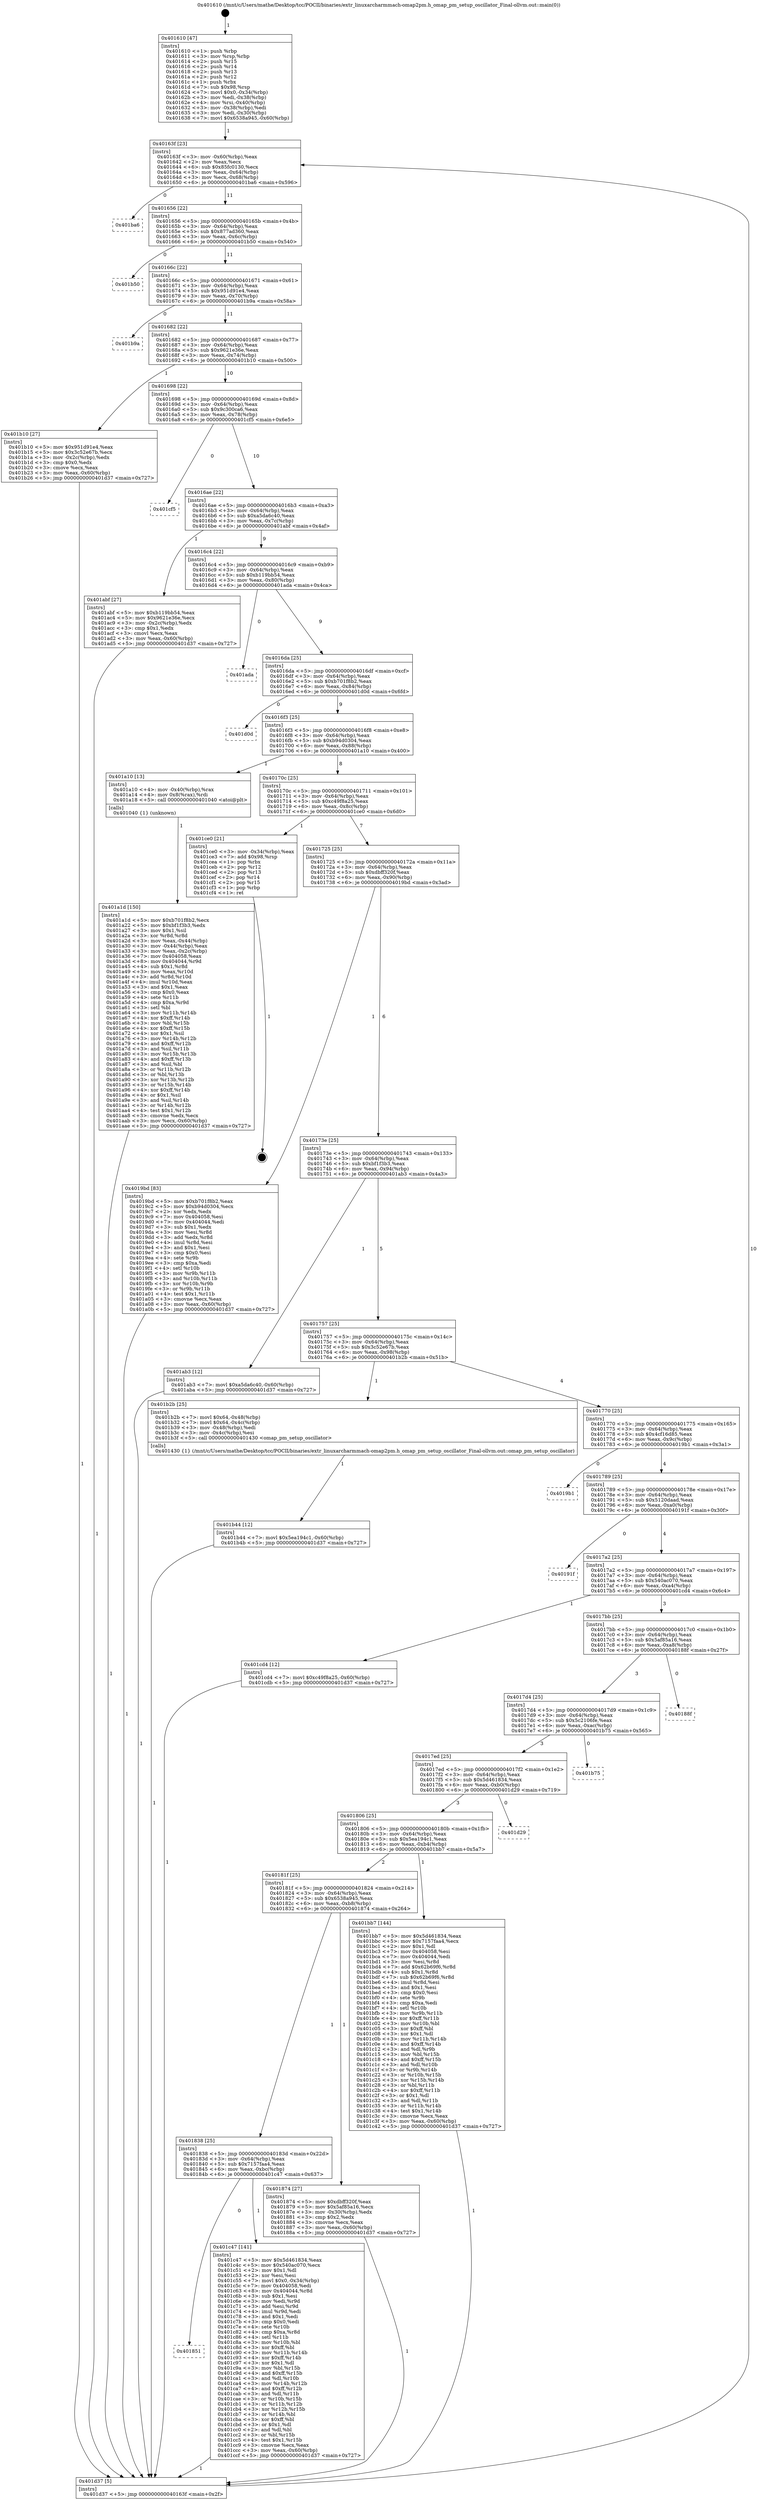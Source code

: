 digraph "0x401610" {
  label = "0x401610 (/mnt/c/Users/mathe/Desktop/tcc/POCII/binaries/extr_linuxarcharmmach-omap2pm.h_omap_pm_setup_oscillator_Final-ollvm.out::main(0))"
  labelloc = "t"
  node[shape=record]

  Entry [label="",width=0.3,height=0.3,shape=circle,fillcolor=black,style=filled]
  "0x40163f" [label="{
     0x40163f [23]\l
     | [instrs]\l
     &nbsp;&nbsp;0x40163f \<+3\>: mov -0x60(%rbp),%eax\l
     &nbsp;&nbsp;0x401642 \<+2\>: mov %eax,%ecx\l
     &nbsp;&nbsp;0x401644 \<+6\>: sub $0x85fc0130,%ecx\l
     &nbsp;&nbsp;0x40164a \<+3\>: mov %eax,-0x64(%rbp)\l
     &nbsp;&nbsp;0x40164d \<+3\>: mov %ecx,-0x68(%rbp)\l
     &nbsp;&nbsp;0x401650 \<+6\>: je 0000000000401ba6 \<main+0x596\>\l
  }"]
  "0x401ba6" [label="{
     0x401ba6\l
  }", style=dashed]
  "0x401656" [label="{
     0x401656 [22]\l
     | [instrs]\l
     &nbsp;&nbsp;0x401656 \<+5\>: jmp 000000000040165b \<main+0x4b\>\l
     &nbsp;&nbsp;0x40165b \<+3\>: mov -0x64(%rbp),%eax\l
     &nbsp;&nbsp;0x40165e \<+5\>: sub $0x877ad360,%eax\l
     &nbsp;&nbsp;0x401663 \<+3\>: mov %eax,-0x6c(%rbp)\l
     &nbsp;&nbsp;0x401666 \<+6\>: je 0000000000401b50 \<main+0x540\>\l
  }"]
  Exit [label="",width=0.3,height=0.3,shape=circle,fillcolor=black,style=filled,peripheries=2]
  "0x401b50" [label="{
     0x401b50\l
  }", style=dashed]
  "0x40166c" [label="{
     0x40166c [22]\l
     | [instrs]\l
     &nbsp;&nbsp;0x40166c \<+5\>: jmp 0000000000401671 \<main+0x61\>\l
     &nbsp;&nbsp;0x401671 \<+3\>: mov -0x64(%rbp),%eax\l
     &nbsp;&nbsp;0x401674 \<+5\>: sub $0x951d91e4,%eax\l
     &nbsp;&nbsp;0x401679 \<+3\>: mov %eax,-0x70(%rbp)\l
     &nbsp;&nbsp;0x40167c \<+6\>: je 0000000000401b9a \<main+0x58a\>\l
  }"]
  "0x401851" [label="{
     0x401851\l
  }", style=dashed]
  "0x401b9a" [label="{
     0x401b9a\l
  }", style=dashed]
  "0x401682" [label="{
     0x401682 [22]\l
     | [instrs]\l
     &nbsp;&nbsp;0x401682 \<+5\>: jmp 0000000000401687 \<main+0x77\>\l
     &nbsp;&nbsp;0x401687 \<+3\>: mov -0x64(%rbp),%eax\l
     &nbsp;&nbsp;0x40168a \<+5\>: sub $0x9621e36e,%eax\l
     &nbsp;&nbsp;0x40168f \<+3\>: mov %eax,-0x74(%rbp)\l
     &nbsp;&nbsp;0x401692 \<+6\>: je 0000000000401b10 \<main+0x500\>\l
  }"]
  "0x401c47" [label="{
     0x401c47 [141]\l
     | [instrs]\l
     &nbsp;&nbsp;0x401c47 \<+5\>: mov $0x5d461834,%eax\l
     &nbsp;&nbsp;0x401c4c \<+5\>: mov $0x540ac070,%ecx\l
     &nbsp;&nbsp;0x401c51 \<+2\>: mov $0x1,%dl\l
     &nbsp;&nbsp;0x401c53 \<+2\>: xor %esi,%esi\l
     &nbsp;&nbsp;0x401c55 \<+7\>: movl $0x0,-0x34(%rbp)\l
     &nbsp;&nbsp;0x401c5c \<+7\>: mov 0x404058,%edi\l
     &nbsp;&nbsp;0x401c63 \<+8\>: mov 0x404044,%r8d\l
     &nbsp;&nbsp;0x401c6b \<+3\>: sub $0x1,%esi\l
     &nbsp;&nbsp;0x401c6e \<+3\>: mov %edi,%r9d\l
     &nbsp;&nbsp;0x401c71 \<+3\>: add %esi,%r9d\l
     &nbsp;&nbsp;0x401c74 \<+4\>: imul %r9d,%edi\l
     &nbsp;&nbsp;0x401c78 \<+3\>: and $0x1,%edi\l
     &nbsp;&nbsp;0x401c7b \<+3\>: cmp $0x0,%edi\l
     &nbsp;&nbsp;0x401c7e \<+4\>: sete %r10b\l
     &nbsp;&nbsp;0x401c82 \<+4\>: cmp $0xa,%r8d\l
     &nbsp;&nbsp;0x401c86 \<+4\>: setl %r11b\l
     &nbsp;&nbsp;0x401c8a \<+3\>: mov %r10b,%bl\l
     &nbsp;&nbsp;0x401c8d \<+3\>: xor $0xff,%bl\l
     &nbsp;&nbsp;0x401c90 \<+3\>: mov %r11b,%r14b\l
     &nbsp;&nbsp;0x401c93 \<+4\>: xor $0xff,%r14b\l
     &nbsp;&nbsp;0x401c97 \<+3\>: xor $0x1,%dl\l
     &nbsp;&nbsp;0x401c9a \<+3\>: mov %bl,%r15b\l
     &nbsp;&nbsp;0x401c9d \<+4\>: and $0xff,%r15b\l
     &nbsp;&nbsp;0x401ca1 \<+3\>: and %dl,%r10b\l
     &nbsp;&nbsp;0x401ca4 \<+3\>: mov %r14b,%r12b\l
     &nbsp;&nbsp;0x401ca7 \<+4\>: and $0xff,%r12b\l
     &nbsp;&nbsp;0x401cab \<+3\>: and %dl,%r11b\l
     &nbsp;&nbsp;0x401cae \<+3\>: or %r10b,%r15b\l
     &nbsp;&nbsp;0x401cb1 \<+3\>: or %r11b,%r12b\l
     &nbsp;&nbsp;0x401cb4 \<+3\>: xor %r12b,%r15b\l
     &nbsp;&nbsp;0x401cb7 \<+3\>: or %r14b,%bl\l
     &nbsp;&nbsp;0x401cba \<+3\>: xor $0xff,%bl\l
     &nbsp;&nbsp;0x401cbd \<+3\>: or $0x1,%dl\l
     &nbsp;&nbsp;0x401cc0 \<+2\>: and %dl,%bl\l
     &nbsp;&nbsp;0x401cc2 \<+3\>: or %bl,%r15b\l
     &nbsp;&nbsp;0x401cc5 \<+4\>: test $0x1,%r15b\l
     &nbsp;&nbsp;0x401cc9 \<+3\>: cmovne %ecx,%eax\l
     &nbsp;&nbsp;0x401ccc \<+3\>: mov %eax,-0x60(%rbp)\l
     &nbsp;&nbsp;0x401ccf \<+5\>: jmp 0000000000401d37 \<main+0x727\>\l
  }"]
  "0x401b10" [label="{
     0x401b10 [27]\l
     | [instrs]\l
     &nbsp;&nbsp;0x401b10 \<+5\>: mov $0x951d91e4,%eax\l
     &nbsp;&nbsp;0x401b15 \<+5\>: mov $0x3c52e67b,%ecx\l
     &nbsp;&nbsp;0x401b1a \<+3\>: mov -0x2c(%rbp),%edx\l
     &nbsp;&nbsp;0x401b1d \<+3\>: cmp $0x0,%edx\l
     &nbsp;&nbsp;0x401b20 \<+3\>: cmove %ecx,%eax\l
     &nbsp;&nbsp;0x401b23 \<+3\>: mov %eax,-0x60(%rbp)\l
     &nbsp;&nbsp;0x401b26 \<+5\>: jmp 0000000000401d37 \<main+0x727\>\l
  }"]
  "0x401698" [label="{
     0x401698 [22]\l
     | [instrs]\l
     &nbsp;&nbsp;0x401698 \<+5\>: jmp 000000000040169d \<main+0x8d\>\l
     &nbsp;&nbsp;0x40169d \<+3\>: mov -0x64(%rbp),%eax\l
     &nbsp;&nbsp;0x4016a0 \<+5\>: sub $0x9c300ca6,%eax\l
     &nbsp;&nbsp;0x4016a5 \<+3\>: mov %eax,-0x78(%rbp)\l
     &nbsp;&nbsp;0x4016a8 \<+6\>: je 0000000000401cf5 \<main+0x6e5\>\l
  }"]
  "0x401b44" [label="{
     0x401b44 [12]\l
     | [instrs]\l
     &nbsp;&nbsp;0x401b44 \<+7\>: movl $0x5ea194c1,-0x60(%rbp)\l
     &nbsp;&nbsp;0x401b4b \<+5\>: jmp 0000000000401d37 \<main+0x727\>\l
  }"]
  "0x401cf5" [label="{
     0x401cf5\l
  }", style=dashed]
  "0x4016ae" [label="{
     0x4016ae [22]\l
     | [instrs]\l
     &nbsp;&nbsp;0x4016ae \<+5\>: jmp 00000000004016b3 \<main+0xa3\>\l
     &nbsp;&nbsp;0x4016b3 \<+3\>: mov -0x64(%rbp),%eax\l
     &nbsp;&nbsp;0x4016b6 \<+5\>: sub $0xa5da6c40,%eax\l
     &nbsp;&nbsp;0x4016bb \<+3\>: mov %eax,-0x7c(%rbp)\l
     &nbsp;&nbsp;0x4016be \<+6\>: je 0000000000401abf \<main+0x4af\>\l
  }"]
  "0x401a1d" [label="{
     0x401a1d [150]\l
     | [instrs]\l
     &nbsp;&nbsp;0x401a1d \<+5\>: mov $0xb701f8b2,%ecx\l
     &nbsp;&nbsp;0x401a22 \<+5\>: mov $0xbf1f3b3,%edx\l
     &nbsp;&nbsp;0x401a27 \<+3\>: mov $0x1,%sil\l
     &nbsp;&nbsp;0x401a2a \<+3\>: xor %r8d,%r8d\l
     &nbsp;&nbsp;0x401a2d \<+3\>: mov %eax,-0x44(%rbp)\l
     &nbsp;&nbsp;0x401a30 \<+3\>: mov -0x44(%rbp),%eax\l
     &nbsp;&nbsp;0x401a33 \<+3\>: mov %eax,-0x2c(%rbp)\l
     &nbsp;&nbsp;0x401a36 \<+7\>: mov 0x404058,%eax\l
     &nbsp;&nbsp;0x401a3d \<+8\>: mov 0x404044,%r9d\l
     &nbsp;&nbsp;0x401a45 \<+4\>: sub $0x1,%r8d\l
     &nbsp;&nbsp;0x401a49 \<+3\>: mov %eax,%r10d\l
     &nbsp;&nbsp;0x401a4c \<+3\>: add %r8d,%r10d\l
     &nbsp;&nbsp;0x401a4f \<+4\>: imul %r10d,%eax\l
     &nbsp;&nbsp;0x401a53 \<+3\>: and $0x1,%eax\l
     &nbsp;&nbsp;0x401a56 \<+3\>: cmp $0x0,%eax\l
     &nbsp;&nbsp;0x401a59 \<+4\>: sete %r11b\l
     &nbsp;&nbsp;0x401a5d \<+4\>: cmp $0xa,%r9d\l
     &nbsp;&nbsp;0x401a61 \<+3\>: setl %bl\l
     &nbsp;&nbsp;0x401a64 \<+3\>: mov %r11b,%r14b\l
     &nbsp;&nbsp;0x401a67 \<+4\>: xor $0xff,%r14b\l
     &nbsp;&nbsp;0x401a6b \<+3\>: mov %bl,%r15b\l
     &nbsp;&nbsp;0x401a6e \<+4\>: xor $0xff,%r15b\l
     &nbsp;&nbsp;0x401a72 \<+4\>: xor $0x1,%sil\l
     &nbsp;&nbsp;0x401a76 \<+3\>: mov %r14b,%r12b\l
     &nbsp;&nbsp;0x401a79 \<+4\>: and $0xff,%r12b\l
     &nbsp;&nbsp;0x401a7d \<+3\>: and %sil,%r11b\l
     &nbsp;&nbsp;0x401a80 \<+3\>: mov %r15b,%r13b\l
     &nbsp;&nbsp;0x401a83 \<+4\>: and $0xff,%r13b\l
     &nbsp;&nbsp;0x401a87 \<+3\>: and %sil,%bl\l
     &nbsp;&nbsp;0x401a8a \<+3\>: or %r11b,%r12b\l
     &nbsp;&nbsp;0x401a8d \<+3\>: or %bl,%r13b\l
     &nbsp;&nbsp;0x401a90 \<+3\>: xor %r13b,%r12b\l
     &nbsp;&nbsp;0x401a93 \<+3\>: or %r15b,%r14b\l
     &nbsp;&nbsp;0x401a96 \<+4\>: xor $0xff,%r14b\l
     &nbsp;&nbsp;0x401a9a \<+4\>: or $0x1,%sil\l
     &nbsp;&nbsp;0x401a9e \<+3\>: and %sil,%r14b\l
     &nbsp;&nbsp;0x401aa1 \<+3\>: or %r14b,%r12b\l
     &nbsp;&nbsp;0x401aa4 \<+4\>: test $0x1,%r12b\l
     &nbsp;&nbsp;0x401aa8 \<+3\>: cmovne %edx,%ecx\l
     &nbsp;&nbsp;0x401aab \<+3\>: mov %ecx,-0x60(%rbp)\l
     &nbsp;&nbsp;0x401aae \<+5\>: jmp 0000000000401d37 \<main+0x727\>\l
  }"]
  "0x401abf" [label="{
     0x401abf [27]\l
     | [instrs]\l
     &nbsp;&nbsp;0x401abf \<+5\>: mov $0xb119bb54,%eax\l
     &nbsp;&nbsp;0x401ac4 \<+5\>: mov $0x9621e36e,%ecx\l
     &nbsp;&nbsp;0x401ac9 \<+3\>: mov -0x2c(%rbp),%edx\l
     &nbsp;&nbsp;0x401acc \<+3\>: cmp $0x1,%edx\l
     &nbsp;&nbsp;0x401acf \<+3\>: cmovl %ecx,%eax\l
     &nbsp;&nbsp;0x401ad2 \<+3\>: mov %eax,-0x60(%rbp)\l
     &nbsp;&nbsp;0x401ad5 \<+5\>: jmp 0000000000401d37 \<main+0x727\>\l
  }"]
  "0x4016c4" [label="{
     0x4016c4 [22]\l
     | [instrs]\l
     &nbsp;&nbsp;0x4016c4 \<+5\>: jmp 00000000004016c9 \<main+0xb9\>\l
     &nbsp;&nbsp;0x4016c9 \<+3\>: mov -0x64(%rbp),%eax\l
     &nbsp;&nbsp;0x4016cc \<+5\>: sub $0xb119bb54,%eax\l
     &nbsp;&nbsp;0x4016d1 \<+3\>: mov %eax,-0x80(%rbp)\l
     &nbsp;&nbsp;0x4016d4 \<+6\>: je 0000000000401ada \<main+0x4ca\>\l
  }"]
  "0x401610" [label="{
     0x401610 [47]\l
     | [instrs]\l
     &nbsp;&nbsp;0x401610 \<+1\>: push %rbp\l
     &nbsp;&nbsp;0x401611 \<+3\>: mov %rsp,%rbp\l
     &nbsp;&nbsp;0x401614 \<+2\>: push %r15\l
     &nbsp;&nbsp;0x401616 \<+2\>: push %r14\l
     &nbsp;&nbsp;0x401618 \<+2\>: push %r13\l
     &nbsp;&nbsp;0x40161a \<+2\>: push %r12\l
     &nbsp;&nbsp;0x40161c \<+1\>: push %rbx\l
     &nbsp;&nbsp;0x40161d \<+7\>: sub $0x98,%rsp\l
     &nbsp;&nbsp;0x401624 \<+7\>: movl $0x0,-0x34(%rbp)\l
     &nbsp;&nbsp;0x40162b \<+3\>: mov %edi,-0x38(%rbp)\l
     &nbsp;&nbsp;0x40162e \<+4\>: mov %rsi,-0x40(%rbp)\l
     &nbsp;&nbsp;0x401632 \<+3\>: mov -0x38(%rbp),%edi\l
     &nbsp;&nbsp;0x401635 \<+3\>: mov %edi,-0x30(%rbp)\l
     &nbsp;&nbsp;0x401638 \<+7\>: movl $0x6538a945,-0x60(%rbp)\l
  }"]
  "0x401ada" [label="{
     0x401ada\l
  }", style=dashed]
  "0x4016da" [label="{
     0x4016da [25]\l
     | [instrs]\l
     &nbsp;&nbsp;0x4016da \<+5\>: jmp 00000000004016df \<main+0xcf\>\l
     &nbsp;&nbsp;0x4016df \<+3\>: mov -0x64(%rbp),%eax\l
     &nbsp;&nbsp;0x4016e2 \<+5\>: sub $0xb701f8b2,%eax\l
     &nbsp;&nbsp;0x4016e7 \<+6\>: mov %eax,-0x84(%rbp)\l
     &nbsp;&nbsp;0x4016ed \<+6\>: je 0000000000401d0d \<main+0x6fd\>\l
  }"]
  "0x401d37" [label="{
     0x401d37 [5]\l
     | [instrs]\l
     &nbsp;&nbsp;0x401d37 \<+5\>: jmp 000000000040163f \<main+0x2f\>\l
  }"]
  "0x401d0d" [label="{
     0x401d0d\l
  }", style=dashed]
  "0x4016f3" [label="{
     0x4016f3 [25]\l
     | [instrs]\l
     &nbsp;&nbsp;0x4016f3 \<+5\>: jmp 00000000004016f8 \<main+0xe8\>\l
     &nbsp;&nbsp;0x4016f8 \<+3\>: mov -0x64(%rbp),%eax\l
     &nbsp;&nbsp;0x4016fb \<+5\>: sub $0xb94d0304,%eax\l
     &nbsp;&nbsp;0x401700 \<+6\>: mov %eax,-0x88(%rbp)\l
     &nbsp;&nbsp;0x401706 \<+6\>: je 0000000000401a10 \<main+0x400\>\l
  }"]
  "0x401838" [label="{
     0x401838 [25]\l
     | [instrs]\l
     &nbsp;&nbsp;0x401838 \<+5\>: jmp 000000000040183d \<main+0x22d\>\l
     &nbsp;&nbsp;0x40183d \<+3\>: mov -0x64(%rbp),%eax\l
     &nbsp;&nbsp;0x401840 \<+5\>: sub $0x7157faa4,%eax\l
     &nbsp;&nbsp;0x401845 \<+6\>: mov %eax,-0xbc(%rbp)\l
     &nbsp;&nbsp;0x40184b \<+6\>: je 0000000000401c47 \<main+0x637\>\l
  }"]
  "0x401a10" [label="{
     0x401a10 [13]\l
     | [instrs]\l
     &nbsp;&nbsp;0x401a10 \<+4\>: mov -0x40(%rbp),%rax\l
     &nbsp;&nbsp;0x401a14 \<+4\>: mov 0x8(%rax),%rdi\l
     &nbsp;&nbsp;0x401a18 \<+5\>: call 0000000000401040 \<atoi@plt\>\l
     | [calls]\l
     &nbsp;&nbsp;0x401040 \{1\} (unknown)\l
  }"]
  "0x40170c" [label="{
     0x40170c [25]\l
     | [instrs]\l
     &nbsp;&nbsp;0x40170c \<+5\>: jmp 0000000000401711 \<main+0x101\>\l
     &nbsp;&nbsp;0x401711 \<+3\>: mov -0x64(%rbp),%eax\l
     &nbsp;&nbsp;0x401714 \<+5\>: sub $0xc49f8a25,%eax\l
     &nbsp;&nbsp;0x401719 \<+6\>: mov %eax,-0x8c(%rbp)\l
     &nbsp;&nbsp;0x40171f \<+6\>: je 0000000000401ce0 \<main+0x6d0\>\l
  }"]
  "0x401874" [label="{
     0x401874 [27]\l
     | [instrs]\l
     &nbsp;&nbsp;0x401874 \<+5\>: mov $0xdbff320f,%eax\l
     &nbsp;&nbsp;0x401879 \<+5\>: mov $0x5af85a16,%ecx\l
     &nbsp;&nbsp;0x40187e \<+3\>: mov -0x30(%rbp),%edx\l
     &nbsp;&nbsp;0x401881 \<+3\>: cmp $0x2,%edx\l
     &nbsp;&nbsp;0x401884 \<+3\>: cmovne %ecx,%eax\l
     &nbsp;&nbsp;0x401887 \<+3\>: mov %eax,-0x60(%rbp)\l
     &nbsp;&nbsp;0x40188a \<+5\>: jmp 0000000000401d37 \<main+0x727\>\l
  }"]
  "0x401ce0" [label="{
     0x401ce0 [21]\l
     | [instrs]\l
     &nbsp;&nbsp;0x401ce0 \<+3\>: mov -0x34(%rbp),%eax\l
     &nbsp;&nbsp;0x401ce3 \<+7\>: add $0x98,%rsp\l
     &nbsp;&nbsp;0x401cea \<+1\>: pop %rbx\l
     &nbsp;&nbsp;0x401ceb \<+2\>: pop %r12\l
     &nbsp;&nbsp;0x401ced \<+2\>: pop %r13\l
     &nbsp;&nbsp;0x401cef \<+2\>: pop %r14\l
     &nbsp;&nbsp;0x401cf1 \<+2\>: pop %r15\l
     &nbsp;&nbsp;0x401cf3 \<+1\>: pop %rbp\l
     &nbsp;&nbsp;0x401cf4 \<+1\>: ret\l
  }"]
  "0x401725" [label="{
     0x401725 [25]\l
     | [instrs]\l
     &nbsp;&nbsp;0x401725 \<+5\>: jmp 000000000040172a \<main+0x11a\>\l
     &nbsp;&nbsp;0x40172a \<+3\>: mov -0x64(%rbp),%eax\l
     &nbsp;&nbsp;0x40172d \<+5\>: sub $0xdbff320f,%eax\l
     &nbsp;&nbsp;0x401732 \<+6\>: mov %eax,-0x90(%rbp)\l
     &nbsp;&nbsp;0x401738 \<+6\>: je 00000000004019bd \<main+0x3ad\>\l
  }"]
  "0x40181f" [label="{
     0x40181f [25]\l
     | [instrs]\l
     &nbsp;&nbsp;0x40181f \<+5\>: jmp 0000000000401824 \<main+0x214\>\l
     &nbsp;&nbsp;0x401824 \<+3\>: mov -0x64(%rbp),%eax\l
     &nbsp;&nbsp;0x401827 \<+5\>: sub $0x6538a945,%eax\l
     &nbsp;&nbsp;0x40182c \<+6\>: mov %eax,-0xb8(%rbp)\l
     &nbsp;&nbsp;0x401832 \<+6\>: je 0000000000401874 \<main+0x264\>\l
  }"]
  "0x4019bd" [label="{
     0x4019bd [83]\l
     | [instrs]\l
     &nbsp;&nbsp;0x4019bd \<+5\>: mov $0xb701f8b2,%eax\l
     &nbsp;&nbsp;0x4019c2 \<+5\>: mov $0xb94d0304,%ecx\l
     &nbsp;&nbsp;0x4019c7 \<+2\>: xor %edx,%edx\l
     &nbsp;&nbsp;0x4019c9 \<+7\>: mov 0x404058,%esi\l
     &nbsp;&nbsp;0x4019d0 \<+7\>: mov 0x404044,%edi\l
     &nbsp;&nbsp;0x4019d7 \<+3\>: sub $0x1,%edx\l
     &nbsp;&nbsp;0x4019da \<+3\>: mov %esi,%r8d\l
     &nbsp;&nbsp;0x4019dd \<+3\>: add %edx,%r8d\l
     &nbsp;&nbsp;0x4019e0 \<+4\>: imul %r8d,%esi\l
     &nbsp;&nbsp;0x4019e4 \<+3\>: and $0x1,%esi\l
     &nbsp;&nbsp;0x4019e7 \<+3\>: cmp $0x0,%esi\l
     &nbsp;&nbsp;0x4019ea \<+4\>: sete %r9b\l
     &nbsp;&nbsp;0x4019ee \<+3\>: cmp $0xa,%edi\l
     &nbsp;&nbsp;0x4019f1 \<+4\>: setl %r10b\l
     &nbsp;&nbsp;0x4019f5 \<+3\>: mov %r9b,%r11b\l
     &nbsp;&nbsp;0x4019f8 \<+3\>: and %r10b,%r11b\l
     &nbsp;&nbsp;0x4019fb \<+3\>: xor %r10b,%r9b\l
     &nbsp;&nbsp;0x4019fe \<+3\>: or %r9b,%r11b\l
     &nbsp;&nbsp;0x401a01 \<+4\>: test $0x1,%r11b\l
     &nbsp;&nbsp;0x401a05 \<+3\>: cmovne %ecx,%eax\l
     &nbsp;&nbsp;0x401a08 \<+3\>: mov %eax,-0x60(%rbp)\l
     &nbsp;&nbsp;0x401a0b \<+5\>: jmp 0000000000401d37 \<main+0x727\>\l
  }"]
  "0x40173e" [label="{
     0x40173e [25]\l
     | [instrs]\l
     &nbsp;&nbsp;0x40173e \<+5\>: jmp 0000000000401743 \<main+0x133\>\l
     &nbsp;&nbsp;0x401743 \<+3\>: mov -0x64(%rbp),%eax\l
     &nbsp;&nbsp;0x401746 \<+5\>: sub $0xbf1f3b3,%eax\l
     &nbsp;&nbsp;0x40174b \<+6\>: mov %eax,-0x94(%rbp)\l
     &nbsp;&nbsp;0x401751 \<+6\>: je 0000000000401ab3 \<main+0x4a3\>\l
  }"]
  "0x401bb7" [label="{
     0x401bb7 [144]\l
     | [instrs]\l
     &nbsp;&nbsp;0x401bb7 \<+5\>: mov $0x5d461834,%eax\l
     &nbsp;&nbsp;0x401bbc \<+5\>: mov $0x7157faa4,%ecx\l
     &nbsp;&nbsp;0x401bc1 \<+2\>: mov $0x1,%dl\l
     &nbsp;&nbsp;0x401bc3 \<+7\>: mov 0x404058,%esi\l
     &nbsp;&nbsp;0x401bca \<+7\>: mov 0x404044,%edi\l
     &nbsp;&nbsp;0x401bd1 \<+3\>: mov %esi,%r8d\l
     &nbsp;&nbsp;0x401bd4 \<+7\>: add $0x62b69f6,%r8d\l
     &nbsp;&nbsp;0x401bdb \<+4\>: sub $0x1,%r8d\l
     &nbsp;&nbsp;0x401bdf \<+7\>: sub $0x62b69f6,%r8d\l
     &nbsp;&nbsp;0x401be6 \<+4\>: imul %r8d,%esi\l
     &nbsp;&nbsp;0x401bea \<+3\>: and $0x1,%esi\l
     &nbsp;&nbsp;0x401bed \<+3\>: cmp $0x0,%esi\l
     &nbsp;&nbsp;0x401bf0 \<+4\>: sete %r9b\l
     &nbsp;&nbsp;0x401bf4 \<+3\>: cmp $0xa,%edi\l
     &nbsp;&nbsp;0x401bf7 \<+4\>: setl %r10b\l
     &nbsp;&nbsp;0x401bfb \<+3\>: mov %r9b,%r11b\l
     &nbsp;&nbsp;0x401bfe \<+4\>: xor $0xff,%r11b\l
     &nbsp;&nbsp;0x401c02 \<+3\>: mov %r10b,%bl\l
     &nbsp;&nbsp;0x401c05 \<+3\>: xor $0xff,%bl\l
     &nbsp;&nbsp;0x401c08 \<+3\>: xor $0x1,%dl\l
     &nbsp;&nbsp;0x401c0b \<+3\>: mov %r11b,%r14b\l
     &nbsp;&nbsp;0x401c0e \<+4\>: and $0xff,%r14b\l
     &nbsp;&nbsp;0x401c12 \<+3\>: and %dl,%r9b\l
     &nbsp;&nbsp;0x401c15 \<+3\>: mov %bl,%r15b\l
     &nbsp;&nbsp;0x401c18 \<+4\>: and $0xff,%r15b\l
     &nbsp;&nbsp;0x401c1c \<+3\>: and %dl,%r10b\l
     &nbsp;&nbsp;0x401c1f \<+3\>: or %r9b,%r14b\l
     &nbsp;&nbsp;0x401c22 \<+3\>: or %r10b,%r15b\l
     &nbsp;&nbsp;0x401c25 \<+3\>: xor %r15b,%r14b\l
     &nbsp;&nbsp;0x401c28 \<+3\>: or %bl,%r11b\l
     &nbsp;&nbsp;0x401c2b \<+4\>: xor $0xff,%r11b\l
     &nbsp;&nbsp;0x401c2f \<+3\>: or $0x1,%dl\l
     &nbsp;&nbsp;0x401c32 \<+3\>: and %dl,%r11b\l
     &nbsp;&nbsp;0x401c35 \<+3\>: or %r11b,%r14b\l
     &nbsp;&nbsp;0x401c38 \<+4\>: test $0x1,%r14b\l
     &nbsp;&nbsp;0x401c3c \<+3\>: cmovne %ecx,%eax\l
     &nbsp;&nbsp;0x401c3f \<+3\>: mov %eax,-0x60(%rbp)\l
     &nbsp;&nbsp;0x401c42 \<+5\>: jmp 0000000000401d37 \<main+0x727\>\l
  }"]
  "0x401ab3" [label="{
     0x401ab3 [12]\l
     | [instrs]\l
     &nbsp;&nbsp;0x401ab3 \<+7\>: movl $0xa5da6c40,-0x60(%rbp)\l
     &nbsp;&nbsp;0x401aba \<+5\>: jmp 0000000000401d37 \<main+0x727\>\l
  }"]
  "0x401757" [label="{
     0x401757 [25]\l
     | [instrs]\l
     &nbsp;&nbsp;0x401757 \<+5\>: jmp 000000000040175c \<main+0x14c\>\l
     &nbsp;&nbsp;0x40175c \<+3\>: mov -0x64(%rbp),%eax\l
     &nbsp;&nbsp;0x40175f \<+5\>: sub $0x3c52e67b,%eax\l
     &nbsp;&nbsp;0x401764 \<+6\>: mov %eax,-0x98(%rbp)\l
     &nbsp;&nbsp;0x40176a \<+6\>: je 0000000000401b2b \<main+0x51b\>\l
  }"]
  "0x401806" [label="{
     0x401806 [25]\l
     | [instrs]\l
     &nbsp;&nbsp;0x401806 \<+5\>: jmp 000000000040180b \<main+0x1fb\>\l
     &nbsp;&nbsp;0x40180b \<+3\>: mov -0x64(%rbp),%eax\l
     &nbsp;&nbsp;0x40180e \<+5\>: sub $0x5ea194c1,%eax\l
     &nbsp;&nbsp;0x401813 \<+6\>: mov %eax,-0xb4(%rbp)\l
     &nbsp;&nbsp;0x401819 \<+6\>: je 0000000000401bb7 \<main+0x5a7\>\l
  }"]
  "0x401b2b" [label="{
     0x401b2b [25]\l
     | [instrs]\l
     &nbsp;&nbsp;0x401b2b \<+7\>: movl $0x64,-0x48(%rbp)\l
     &nbsp;&nbsp;0x401b32 \<+7\>: movl $0x64,-0x4c(%rbp)\l
     &nbsp;&nbsp;0x401b39 \<+3\>: mov -0x48(%rbp),%edi\l
     &nbsp;&nbsp;0x401b3c \<+3\>: mov -0x4c(%rbp),%esi\l
     &nbsp;&nbsp;0x401b3f \<+5\>: call 0000000000401430 \<omap_pm_setup_oscillator\>\l
     | [calls]\l
     &nbsp;&nbsp;0x401430 \{1\} (/mnt/c/Users/mathe/Desktop/tcc/POCII/binaries/extr_linuxarcharmmach-omap2pm.h_omap_pm_setup_oscillator_Final-ollvm.out::omap_pm_setup_oscillator)\l
  }"]
  "0x401770" [label="{
     0x401770 [25]\l
     | [instrs]\l
     &nbsp;&nbsp;0x401770 \<+5\>: jmp 0000000000401775 \<main+0x165\>\l
     &nbsp;&nbsp;0x401775 \<+3\>: mov -0x64(%rbp),%eax\l
     &nbsp;&nbsp;0x401778 \<+5\>: sub $0x4cf16d85,%eax\l
     &nbsp;&nbsp;0x40177d \<+6\>: mov %eax,-0x9c(%rbp)\l
     &nbsp;&nbsp;0x401783 \<+6\>: je 00000000004019b1 \<main+0x3a1\>\l
  }"]
  "0x401d29" [label="{
     0x401d29\l
  }", style=dashed]
  "0x4019b1" [label="{
     0x4019b1\l
  }", style=dashed]
  "0x401789" [label="{
     0x401789 [25]\l
     | [instrs]\l
     &nbsp;&nbsp;0x401789 \<+5\>: jmp 000000000040178e \<main+0x17e\>\l
     &nbsp;&nbsp;0x40178e \<+3\>: mov -0x64(%rbp),%eax\l
     &nbsp;&nbsp;0x401791 \<+5\>: sub $0x5120daad,%eax\l
     &nbsp;&nbsp;0x401796 \<+6\>: mov %eax,-0xa0(%rbp)\l
     &nbsp;&nbsp;0x40179c \<+6\>: je 000000000040191f \<main+0x30f\>\l
  }"]
  "0x4017ed" [label="{
     0x4017ed [25]\l
     | [instrs]\l
     &nbsp;&nbsp;0x4017ed \<+5\>: jmp 00000000004017f2 \<main+0x1e2\>\l
     &nbsp;&nbsp;0x4017f2 \<+3\>: mov -0x64(%rbp),%eax\l
     &nbsp;&nbsp;0x4017f5 \<+5\>: sub $0x5d461834,%eax\l
     &nbsp;&nbsp;0x4017fa \<+6\>: mov %eax,-0xb0(%rbp)\l
     &nbsp;&nbsp;0x401800 \<+6\>: je 0000000000401d29 \<main+0x719\>\l
  }"]
  "0x40191f" [label="{
     0x40191f\l
  }", style=dashed]
  "0x4017a2" [label="{
     0x4017a2 [25]\l
     | [instrs]\l
     &nbsp;&nbsp;0x4017a2 \<+5\>: jmp 00000000004017a7 \<main+0x197\>\l
     &nbsp;&nbsp;0x4017a7 \<+3\>: mov -0x64(%rbp),%eax\l
     &nbsp;&nbsp;0x4017aa \<+5\>: sub $0x540ac070,%eax\l
     &nbsp;&nbsp;0x4017af \<+6\>: mov %eax,-0xa4(%rbp)\l
     &nbsp;&nbsp;0x4017b5 \<+6\>: je 0000000000401cd4 \<main+0x6c4\>\l
  }"]
  "0x401b75" [label="{
     0x401b75\l
  }", style=dashed]
  "0x401cd4" [label="{
     0x401cd4 [12]\l
     | [instrs]\l
     &nbsp;&nbsp;0x401cd4 \<+7\>: movl $0xc49f8a25,-0x60(%rbp)\l
     &nbsp;&nbsp;0x401cdb \<+5\>: jmp 0000000000401d37 \<main+0x727\>\l
  }"]
  "0x4017bb" [label="{
     0x4017bb [25]\l
     | [instrs]\l
     &nbsp;&nbsp;0x4017bb \<+5\>: jmp 00000000004017c0 \<main+0x1b0\>\l
     &nbsp;&nbsp;0x4017c0 \<+3\>: mov -0x64(%rbp),%eax\l
     &nbsp;&nbsp;0x4017c3 \<+5\>: sub $0x5af85a16,%eax\l
     &nbsp;&nbsp;0x4017c8 \<+6\>: mov %eax,-0xa8(%rbp)\l
     &nbsp;&nbsp;0x4017ce \<+6\>: je 000000000040188f \<main+0x27f\>\l
  }"]
  "0x4017d4" [label="{
     0x4017d4 [25]\l
     | [instrs]\l
     &nbsp;&nbsp;0x4017d4 \<+5\>: jmp 00000000004017d9 \<main+0x1c9\>\l
     &nbsp;&nbsp;0x4017d9 \<+3\>: mov -0x64(%rbp),%eax\l
     &nbsp;&nbsp;0x4017dc \<+5\>: sub $0x5c2106fe,%eax\l
     &nbsp;&nbsp;0x4017e1 \<+6\>: mov %eax,-0xac(%rbp)\l
     &nbsp;&nbsp;0x4017e7 \<+6\>: je 0000000000401b75 \<main+0x565\>\l
  }"]
  "0x40188f" [label="{
     0x40188f\l
  }", style=dashed]
  Entry -> "0x401610" [label=" 1"]
  "0x40163f" -> "0x401ba6" [label=" 0"]
  "0x40163f" -> "0x401656" [label=" 11"]
  "0x401ce0" -> Exit [label=" 1"]
  "0x401656" -> "0x401b50" [label=" 0"]
  "0x401656" -> "0x40166c" [label=" 11"]
  "0x401cd4" -> "0x401d37" [label=" 1"]
  "0x40166c" -> "0x401b9a" [label=" 0"]
  "0x40166c" -> "0x401682" [label=" 11"]
  "0x401c47" -> "0x401d37" [label=" 1"]
  "0x401682" -> "0x401b10" [label=" 1"]
  "0x401682" -> "0x401698" [label=" 10"]
  "0x401838" -> "0x401851" [label=" 0"]
  "0x401698" -> "0x401cf5" [label=" 0"]
  "0x401698" -> "0x4016ae" [label=" 10"]
  "0x401838" -> "0x401c47" [label=" 1"]
  "0x4016ae" -> "0x401abf" [label=" 1"]
  "0x4016ae" -> "0x4016c4" [label=" 9"]
  "0x401bb7" -> "0x401d37" [label=" 1"]
  "0x4016c4" -> "0x401ada" [label=" 0"]
  "0x4016c4" -> "0x4016da" [label=" 9"]
  "0x401b44" -> "0x401d37" [label=" 1"]
  "0x4016da" -> "0x401d0d" [label=" 0"]
  "0x4016da" -> "0x4016f3" [label=" 9"]
  "0x401b2b" -> "0x401b44" [label=" 1"]
  "0x4016f3" -> "0x401a10" [label=" 1"]
  "0x4016f3" -> "0x40170c" [label=" 8"]
  "0x401b10" -> "0x401d37" [label=" 1"]
  "0x40170c" -> "0x401ce0" [label=" 1"]
  "0x40170c" -> "0x401725" [label=" 7"]
  "0x401abf" -> "0x401d37" [label=" 1"]
  "0x401725" -> "0x4019bd" [label=" 1"]
  "0x401725" -> "0x40173e" [label=" 6"]
  "0x401a1d" -> "0x401d37" [label=" 1"]
  "0x40173e" -> "0x401ab3" [label=" 1"]
  "0x40173e" -> "0x401757" [label=" 5"]
  "0x401a10" -> "0x401a1d" [label=" 1"]
  "0x401757" -> "0x401b2b" [label=" 1"]
  "0x401757" -> "0x401770" [label=" 4"]
  "0x401d37" -> "0x40163f" [label=" 10"]
  "0x401770" -> "0x4019b1" [label=" 0"]
  "0x401770" -> "0x401789" [label=" 4"]
  "0x401610" -> "0x40163f" [label=" 1"]
  "0x401789" -> "0x40191f" [label=" 0"]
  "0x401789" -> "0x4017a2" [label=" 4"]
  "0x40181f" -> "0x401838" [label=" 1"]
  "0x4017a2" -> "0x401cd4" [label=" 1"]
  "0x4017a2" -> "0x4017bb" [label=" 3"]
  "0x40181f" -> "0x401874" [label=" 1"]
  "0x4017bb" -> "0x40188f" [label=" 0"]
  "0x4017bb" -> "0x4017d4" [label=" 3"]
  "0x401ab3" -> "0x401d37" [label=" 1"]
  "0x4017d4" -> "0x401b75" [label=" 0"]
  "0x4017d4" -> "0x4017ed" [label=" 3"]
  "0x401874" -> "0x401d37" [label=" 1"]
  "0x4017ed" -> "0x401d29" [label=" 0"]
  "0x4017ed" -> "0x401806" [label=" 3"]
  "0x4019bd" -> "0x401d37" [label=" 1"]
  "0x401806" -> "0x401bb7" [label=" 1"]
  "0x401806" -> "0x40181f" [label=" 2"]
}
